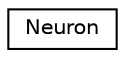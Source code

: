 digraph "Graphical Class Hierarchy"
{
  edge [fontname="Helvetica",fontsize="10",labelfontname="Helvetica",labelfontsize="10"];
  node [fontname="Helvetica",fontsize="10",shape=record];
  rankdir="LR";
  Node0 [label="Neuron",height=0.2,width=0.4,color="black", fillcolor="white", style="filled",URL="$classNeuron.html"];
}

